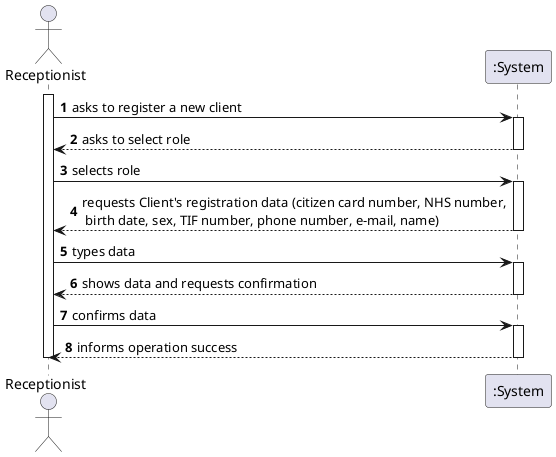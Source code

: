 @startuml
autonumber

actor Receptionist as R
participant ":System" as S

activate R
R -> S: asks to register a new client
activate S
S --> R: asks to select role
deactivate S
R -> S: selects role
activate S
S --> R: requests Client's registration data (citizen card number, NHS number,\n birth date, sex, TIF number, phone number, e-mail, name)
deactivate S
R -> S: types data
activate S
R <-- S: shows data and requests confirmation
deactivate S
R -> S: confirms data
activate S
S --> R : informs operation success
deactivate S
deactivate R

@enduml
